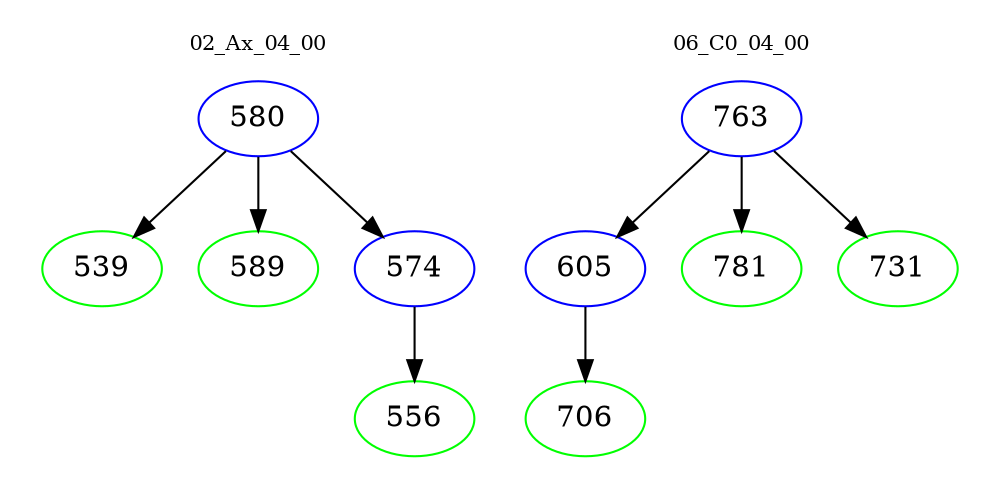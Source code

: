 digraph{
subgraph cluster_0 {
color = white
label = "02_Ax_04_00";
fontsize=10;
T0_580 [label="580", color="blue"]
T0_580 -> T0_539 [color="black"]
T0_539 [label="539", color="green"]
T0_580 -> T0_589 [color="black"]
T0_589 [label="589", color="green"]
T0_580 -> T0_574 [color="black"]
T0_574 [label="574", color="blue"]
T0_574 -> T0_556 [color="black"]
T0_556 [label="556", color="green"]
}
subgraph cluster_1 {
color = white
label = "06_C0_04_00";
fontsize=10;
T1_763 [label="763", color="blue"]
T1_763 -> T1_605 [color="black"]
T1_605 [label="605", color="blue"]
T1_605 -> T1_706 [color="black"]
T1_706 [label="706", color="green"]
T1_763 -> T1_781 [color="black"]
T1_781 [label="781", color="green"]
T1_763 -> T1_731 [color="black"]
T1_731 [label="731", color="green"]
}
}
